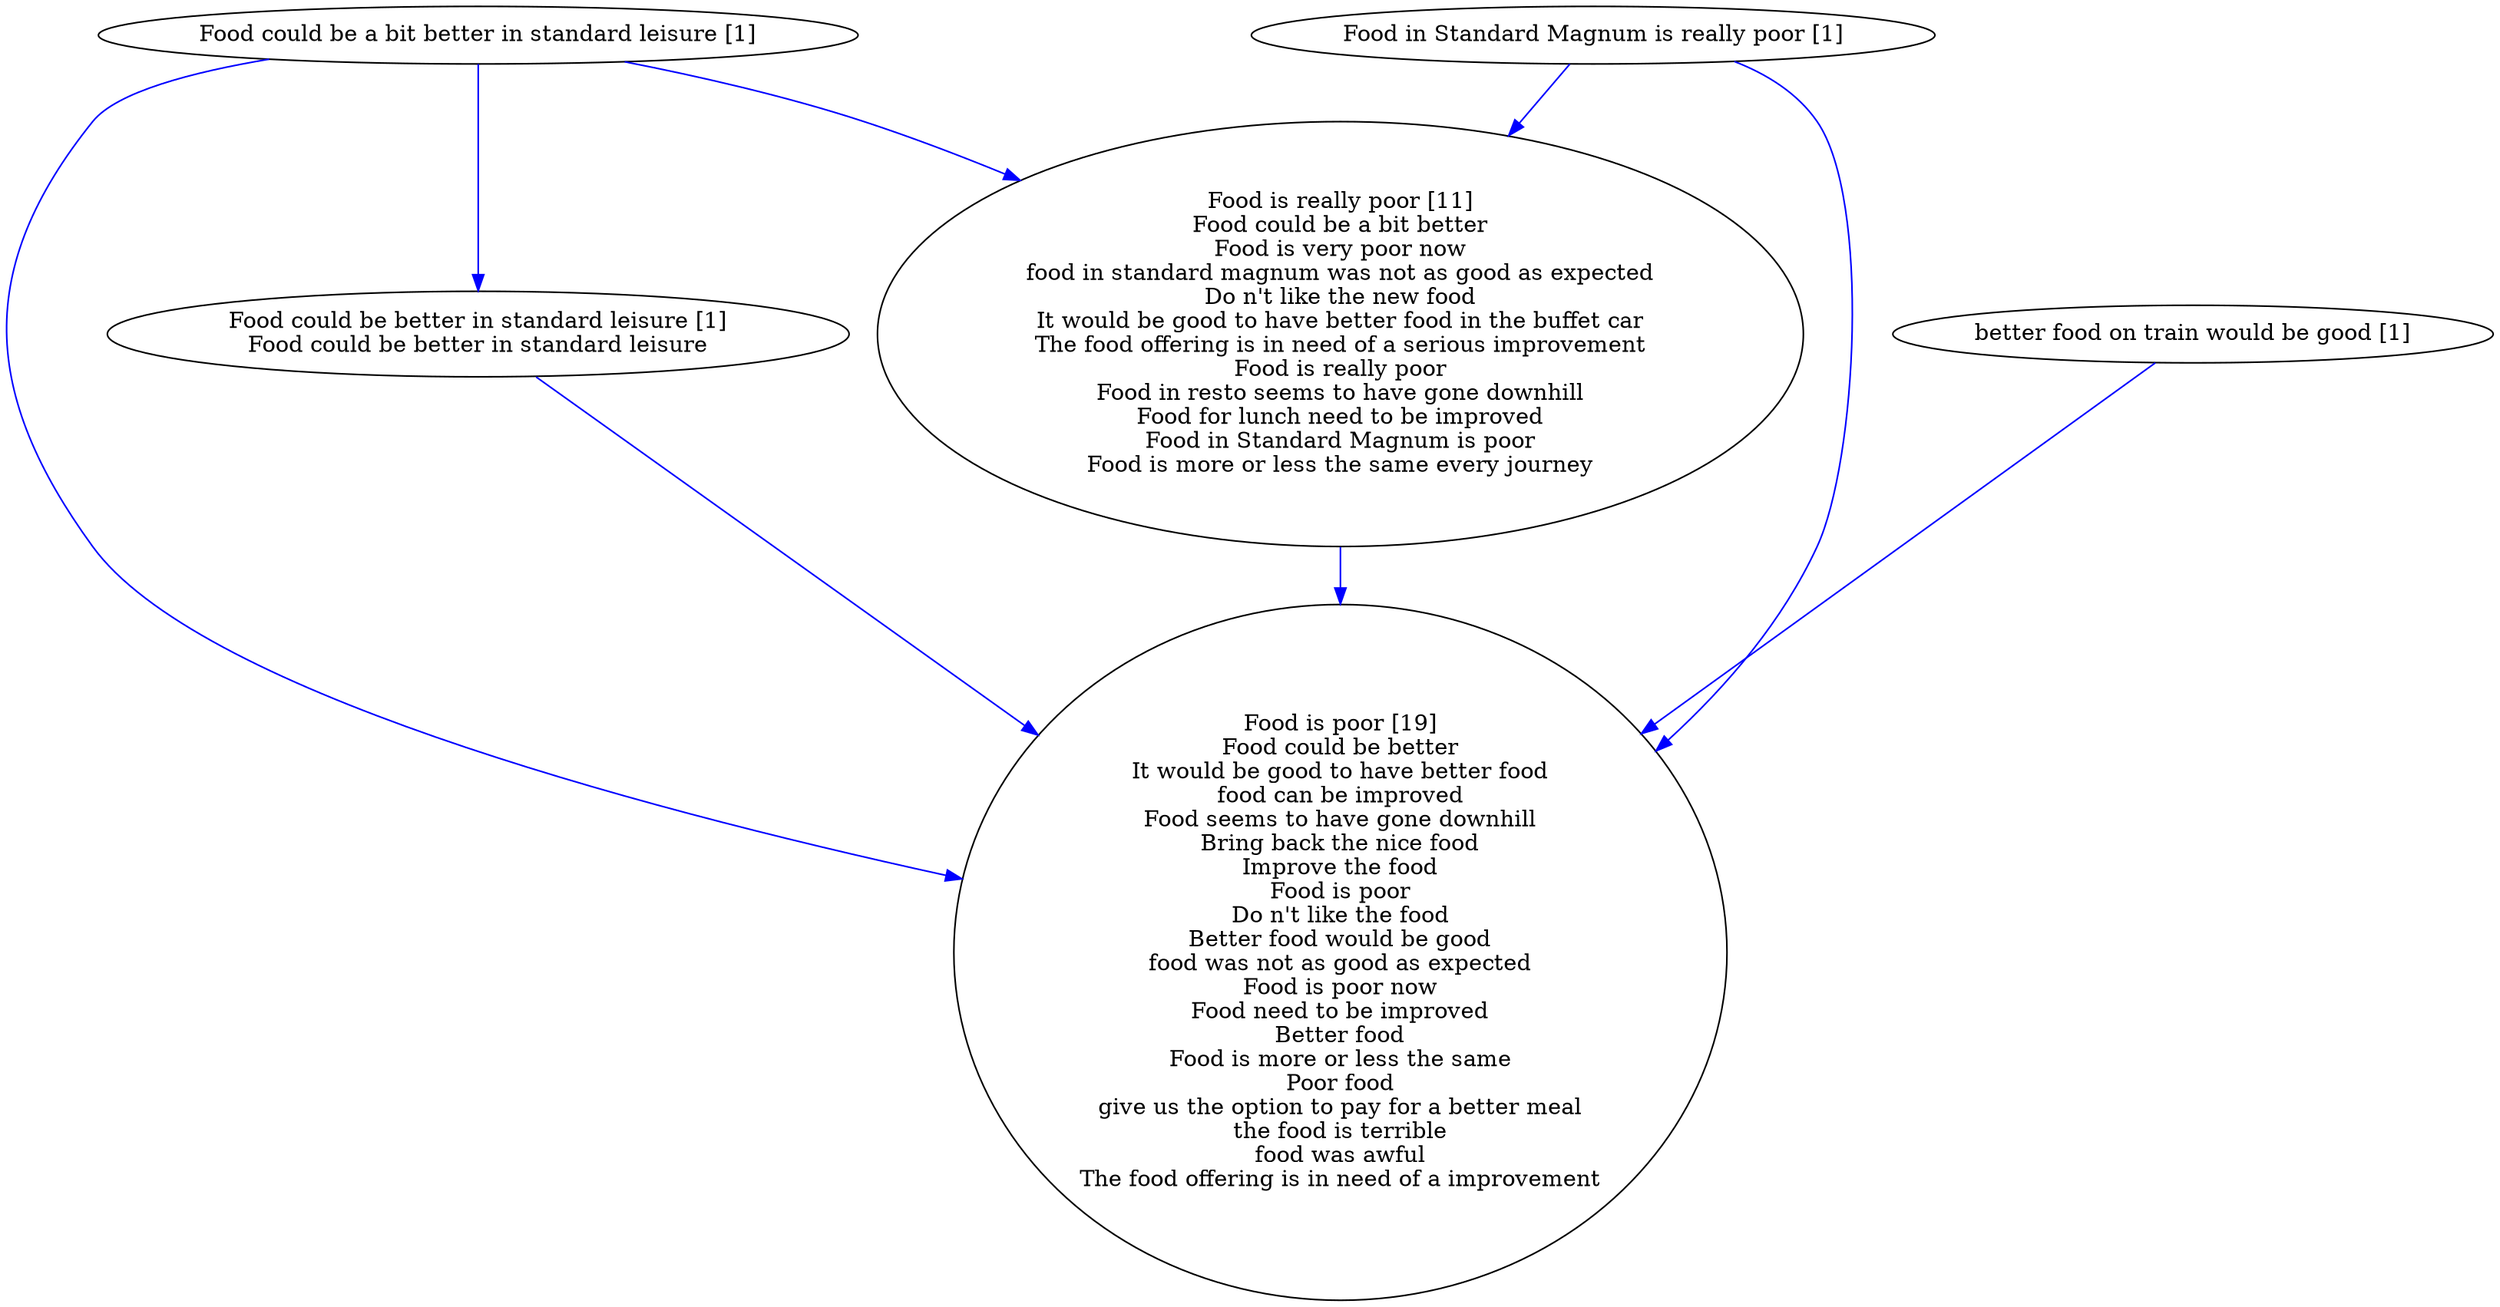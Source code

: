 digraph collapsedGraph {
"Food is poor [19]\nFood could be better\nIt would be good to have better food\nfood can be improved\nFood seems to have gone downhill\nBring back the nice food\nImprove the food\nFood is poor\nDo n't like the food\nBetter food would be good\nfood was not as good as expected\nFood is poor now\nFood need to be improved\nBetter food\nFood is more or less the same\nPoor food\ngive us the option to pay for a better meal\nthe food is terrible\nfood was awful\nThe food offering is in need of a improvement""Food is really poor [11]\nFood could be a bit better\nFood is very poor now\nfood in standard magnum was not as good as expected\nDo n't like the new food\nIt would be good to have better food in the buffet car\nThe food offering is in need of a serious improvement\nFood is really poor\nFood in resto seems to have gone downhill\nFood for lunch need to be improved\nFood in Standard Magnum is poor\nFood is more or less the same every journey""Food could be a bit better in standard leisure [1]""Food could be better in standard leisure [1]\nFood could be better in standard leisure""Food in Standard Magnum is really poor [1]""better food on train would be good [1]""Food is really poor [11]\nFood could be a bit better\nFood is very poor now\nfood in standard magnum was not as good as expected\nDo n't like the new food\nIt would be good to have better food in the buffet car\nThe food offering is in need of a serious improvement\nFood is really poor\nFood in resto seems to have gone downhill\nFood for lunch need to be improved\nFood in Standard Magnum is poor\nFood is more or less the same every journey" -> "Food is poor [19]\nFood could be better\nIt would be good to have better food\nfood can be improved\nFood seems to have gone downhill\nBring back the nice food\nImprove the food\nFood is poor\nDo n't like the food\nBetter food would be good\nfood was not as good as expected\nFood is poor now\nFood need to be improved\nBetter food\nFood is more or less the same\nPoor food\ngive us the option to pay for a better meal\nthe food is terrible\nfood was awful\nThe food offering is in need of a improvement" [color=blue]
"Food could be a bit better in standard leisure [1]" -> "Food could be better in standard leisure [1]\nFood could be better in standard leisure" [color=blue]
"Food could be a bit better in standard leisure [1]" -> "Food is really poor [11]\nFood could be a bit better\nFood is very poor now\nfood in standard magnum was not as good as expected\nDo n't like the new food\nIt would be good to have better food in the buffet car\nThe food offering is in need of a serious improvement\nFood is really poor\nFood in resto seems to have gone downhill\nFood for lunch need to be improved\nFood in Standard Magnum is poor\nFood is more or less the same every journey" [color=blue]
"Food in Standard Magnum is really poor [1]" -> "Food is really poor [11]\nFood could be a bit better\nFood is very poor now\nfood in standard magnum was not as good as expected\nDo n't like the new food\nIt would be good to have better food in the buffet car\nThe food offering is in need of a serious improvement\nFood is really poor\nFood in resto seems to have gone downhill\nFood for lunch need to be improved\nFood in Standard Magnum is poor\nFood is more or less the same every journey" [color=blue]
"Food could be a bit better in standard leisure [1]" -> "Food is poor [19]\nFood could be better\nIt would be good to have better food\nfood can be improved\nFood seems to have gone downhill\nBring back the nice food\nImprove the food\nFood is poor\nDo n't like the food\nBetter food would be good\nfood was not as good as expected\nFood is poor now\nFood need to be improved\nBetter food\nFood is more or less the same\nPoor food\ngive us the option to pay for a better meal\nthe food is terrible\nfood was awful\nThe food offering is in need of a improvement" [color=blue]
"Food in Standard Magnum is really poor [1]" -> "Food is poor [19]\nFood could be better\nIt would be good to have better food\nfood can be improved\nFood seems to have gone downhill\nBring back the nice food\nImprove the food\nFood is poor\nDo n't like the food\nBetter food would be good\nfood was not as good as expected\nFood is poor now\nFood need to be improved\nBetter food\nFood is more or less the same\nPoor food\ngive us the option to pay for a better meal\nthe food is terrible\nfood was awful\nThe food offering is in need of a improvement" [color=blue]
"better food on train would be good [1]" -> "Food is poor [19]\nFood could be better\nIt would be good to have better food\nfood can be improved\nFood seems to have gone downhill\nBring back the nice food\nImprove the food\nFood is poor\nDo n't like the food\nBetter food would be good\nfood was not as good as expected\nFood is poor now\nFood need to be improved\nBetter food\nFood is more or less the same\nPoor food\ngive us the option to pay for a better meal\nthe food is terrible\nfood was awful\nThe food offering is in need of a improvement" [color=blue]
"Food could be better in standard leisure [1]\nFood could be better in standard leisure" -> "Food is poor [19]\nFood could be better\nIt would be good to have better food\nfood can be improved\nFood seems to have gone downhill\nBring back the nice food\nImprove the food\nFood is poor\nDo n't like the food\nBetter food would be good\nfood was not as good as expected\nFood is poor now\nFood need to be improved\nBetter food\nFood is more or less the same\nPoor food\ngive us the option to pay for a better meal\nthe food is terrible\nfood was awful\nThe food offering is in need of a improvement" [color=blue]
}
